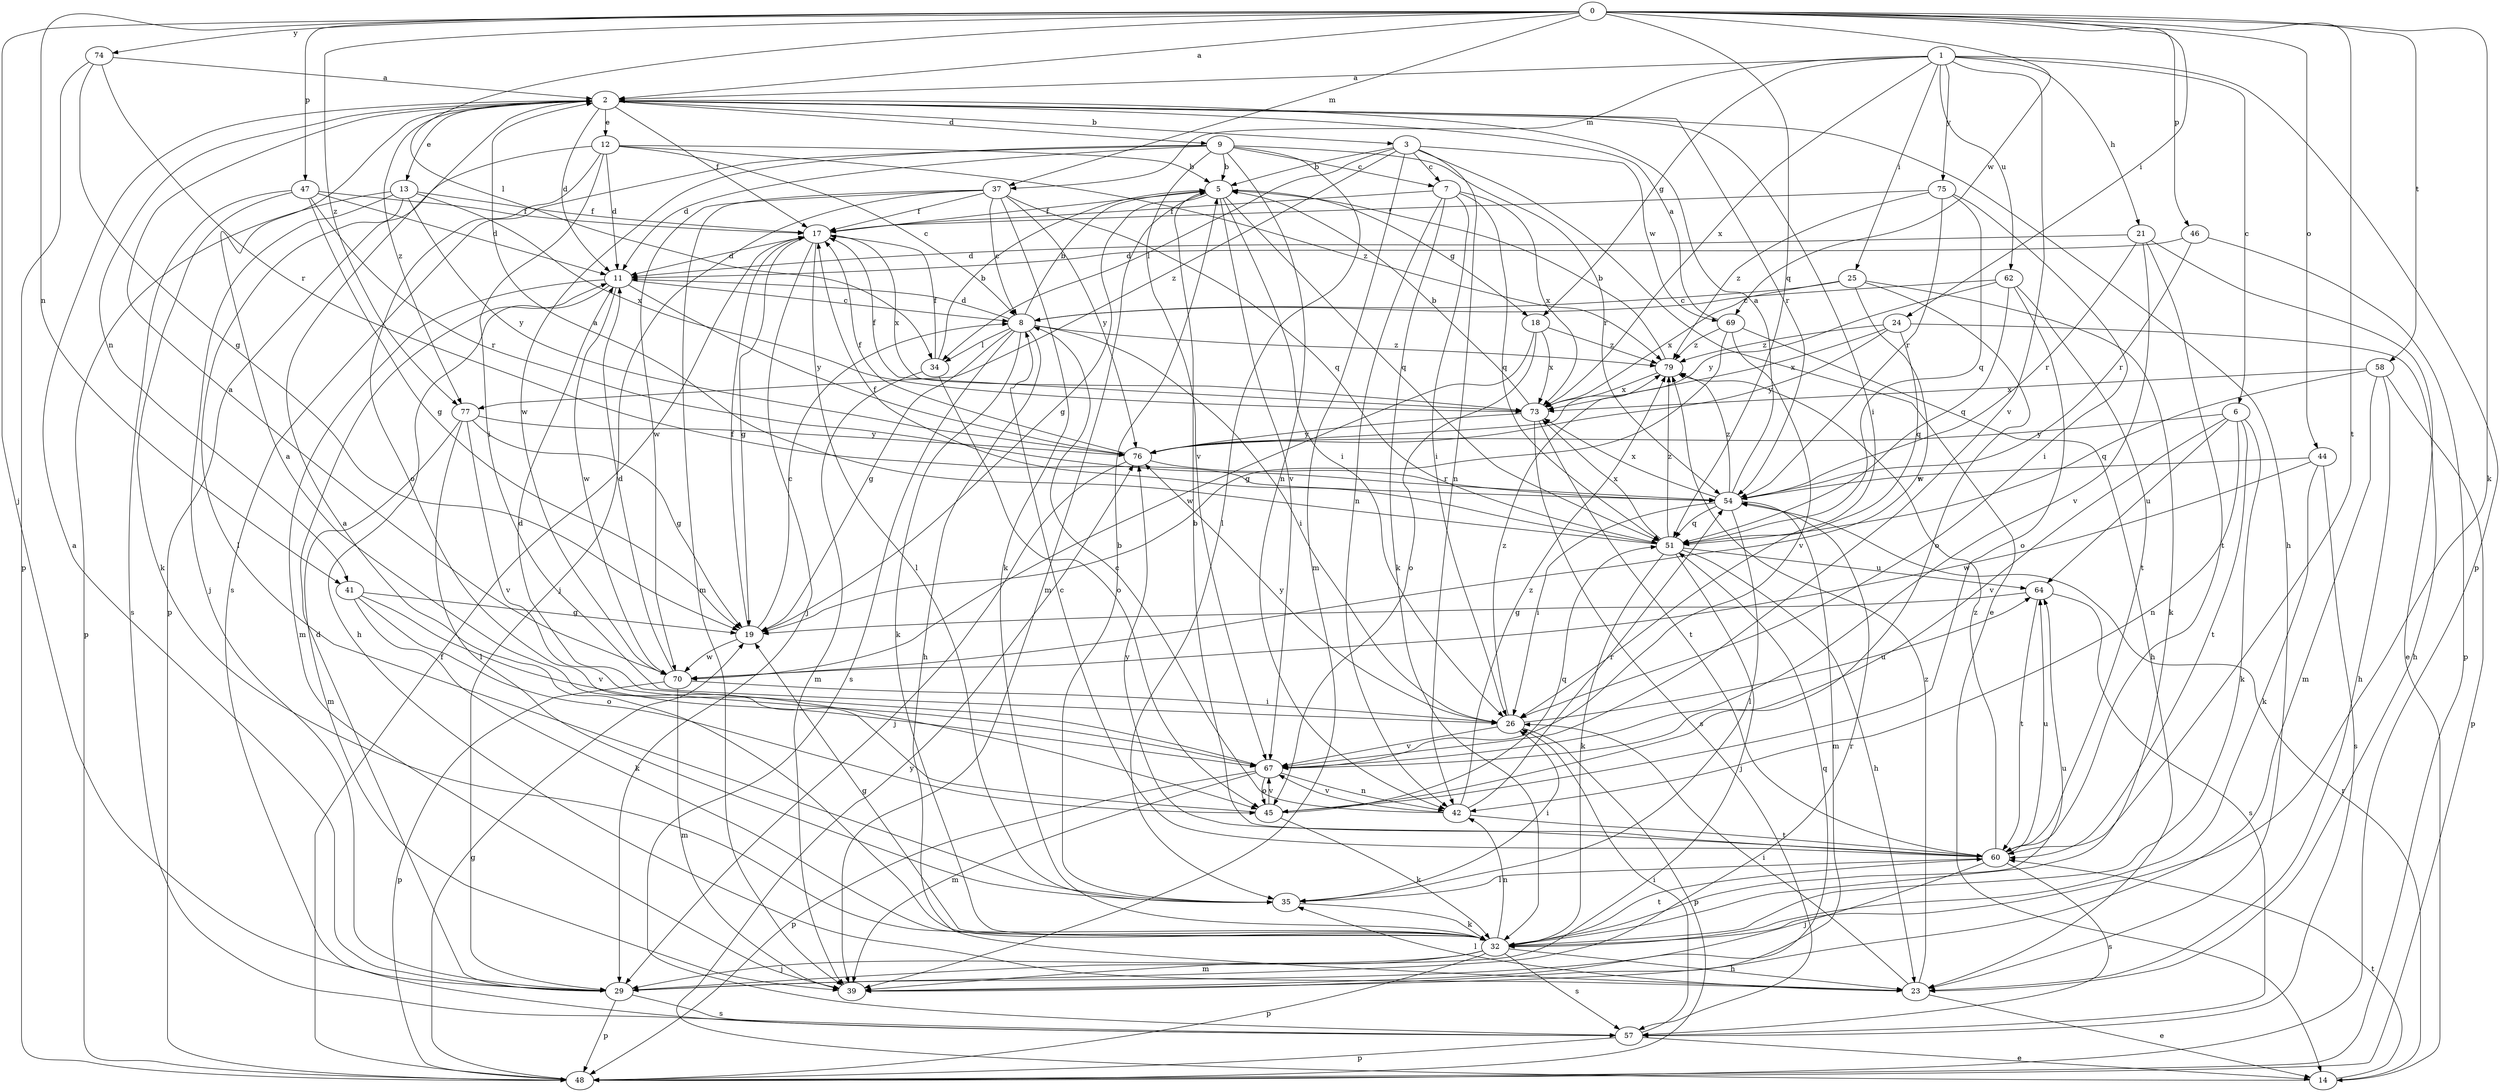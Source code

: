 strict digraph  {
0;
1;
2;
3;
5;
6;
7;
8;
9;
11;
12;
13;
14;
17;
18;
19;
21;
23;
24;
25;
26;
29;
32;
34;
35;
37;
39;
41;
42;
44;
45;
46;
47;
48;
51;
54;
57;
58;
60;
62;
64;
67;
69;
70;
73;
74;
75;
76;
77;
79;
0 -> 2  [label=a];
0 -> 24  [label=i];
0 -> 29  [label=j];
0 -> 32  [label=k];
0 -> 34  [label=l];
0 -> 37  [label=m];
0 -> 41  [label=n];
0 -> 44  [label=o];
0 -> 46  [label=p];
0 -> 47  [label=p];
0 -> 51  [label=q];
0 -> 58  [label=t];
0 -> 60  [label=t];
0 -> 69  [label=w];
0 -> 74  [label=y];
0 -> 77  [label=z];
1 -> 2  [label=a];
1 -> 6  [label=c];
1 -> 18  [label=g];
1 -> 21  [label=h];
1 -> 25  [label=i];
1 -> 37  [label=m];
1 -> 48  [label=p];
1 -> 62  [label=u];
1 -> 67  [label=v];
1 -> 73  [label=x];
1 -> 75  [label=y];
2 -> 3  [label=b];
2 -> 9  [label=d];
2 -> 11  [label=d];
2 -> 12  [label=e];
2 -> 13  [label=e];
2 -> 17  [label=f];
2 -> 23  [label=h];
2 -> 26  [label=i];
2 -> 41  [label=n];
2 -> 54  [label=r];
2 -> 77  [label=z];
3 -> 5  [label=b];
3 -> 7  [label=c];
3 -> 14  [label=e];
3 -> 34  [label=l];
3 -> 39  [label=m];
3 -> 42  [label=n];
3 -> 69  [label=w];
3 -> 77  [label=z];
5 -> 17  [label=f];
5 -> 18  [label=g];
5 -> 19  [label=g];
5 -> 26  [label=i];
5 -> 39  [label=m];
5 -> 51  [label=q];
5 -> 67  [label=v];
6 -> 32  [label=k];
6 -> 42  [label=n];
6 -> 60  [label=t];
6 -> 64  [label=u];
6 -> 67  [label=v];
6 -> 76  [label=y];
7 -> 17  [label=f];
7 -> 26  [label=i];
7 -> 32  [label=k];
7 -> 42  [label=n];
7 -> 51  [label=q];
7 -> 73  [label=x];
8 -> 5  [label=b];
8 -> 11  [label=d];
8 -> 19  [label=g];
8 -> 23  [label=h];
8 -> 26  [label=i];
8 -> 32  [label=k];
8 -> 34  [label=l];
8 -> 57  [label=s];
8 -> 79  [label=z];
9 -> 5  [label=b];
9 -> 7  [label=c];
9 -> 11  [label=d];
9 -> 35  [label=l];
9 -> 42  [label=n];
9 -> 54  [label=r];
9 -> 57  [label=s];
9 -> 67  [label=v];
9 -> 70  [label=w];
11 -> 8  [label=c];
11 -> 23  [label=h];
11 -> 39  [label=m];
11 -> 70  [label=w];
11 -> 76  [label=y];
12 -> 5  [label=b];
12 -> 8  [label=c];
12 -> 11  [label=d];
12 -> 26  [label=i];
12 -> 45  [label=o];
12 -> 48  [label=p];
12 -> 79  [label=z];
13 -> 17  [label=f];
13 -> 29  [label=j];
13 -> 35  [label=l];
13 -> 48  [label=p];
13 -> 73  [label=x];
13 -> 76  [label=y];
14 -> 54  [label=r];
14 -> 60  [label=t];
14 -> 76  [label=y];
17 -> 11  [label=d];
17 -> 19  [label=g];
17 -> 29  [label=j];
17 -> 35  [label=l];
17 -> 73  [label=x];
18 -> 45  [label=o];
18 -> 70  [label=w];
18 -> 73  [label=x];
18 -> 79  [label=z];
19 -> 8  [label=c];
19 -> 17  [label=f];
19 -> 70  [label=w];
21 -> 11  [label=d];
21 -> 14  [label=e];
21 -> 54  [label=r];
21 -> 60  [label=t];
21 -> 67  [label=v];
23 -> 14  [label=e];
23 -> 26  [label=i];
23 -> 35  [label=l];
23 -> 79  [label=z];
24 -> 23  [label=h];
24 -> 51  [label=q];
24 -> 73  [label=x];
24 -> 76  [label=y];
24 -> 79  [label=z];
25 -> 8  [label=c];
25 -> 32  [label=k];
25 -> 45  [label=o];
25 -> 70  [label=w];
25 -> 73  [label=x];
26 -> 48  [label=p];
26 -> 64  [label=u];
26 -> 67  [label=v];
26 -> 76  [label=y];
26 -> 79  [label=z];
29 -> 2  [label=a];
29 -> 11  [label=d];
29 -> 48  [label=p];
29 -> 54  [label=r];
29 -> 57  [label=s];
32 -> 2  [label=a];
32 -> 19  [label=g];
32 -> 23  [label=h];
32 -> 29  [label=j];
32 -> 39  [label=m];
32 -> 42  [label=n];
32 -> 48  [label=p];
32 -> 57  [label=s];
32 -> 60  [label=t];
32 -> 64  [label=u];
34 -> 5  [label=b];
34 -> 17  [label=f];
34 -> 39  [label=m];
34 -> 45  [label=o];
35 -> 5  [label=b];
35 -> 26  [label=i];
35 -> 32  [label=k];
37 -> 8  [label=c];
37 -> 17  [label=f];
37 -> 29  [label=j];
37 -> 32  [label=k];
37 -> 39  [label=m];
37 -> 51  [label=q];
37 -> 70  [label=w];
37 -> 76  [label=y];
39 -> 51  [label=q];
41 -> 19  [label=g];
41 -> 32  [label=k];
41 -> 45  [label=o];
41 -> 67  [label=v];
42 -> 8  [label=c];
42 -> 54  [label=r];
42 -> 60  [label=t];
42 -> 67  [label=v];
42 -> 79  [label=z];
44 -> 32  [label=k];
44 -> 54  [label=r];
44 -> 57  [label=s];
44 -> 70  [label=w];
45 -> 2  [label=a];
45 -> 32  [label=k];
45 -> 51  [label=q];
45 -> 67  [label=v];
46 -> 11  [label=d];
46 -> 48  [label=p];
46 -> 54  [label=r];
47 -> 11  [label=d];
47 -> 17  [label=f];
47 -> 19  [label=g];
47 -> 32  [label=k];
47 -> 54  [label=r];
47 -> 57  [label=s];
48 -> 17  [label=f];
48 -> 19  [label=g];
51 -> 2  [label=a];
51 -> 17  [label=f];
51 -> 23  [label=h];
51 -> 29  [label=j];
51 -> 32  [label=k];
51 -> 64  [label=u];
51 -> 73  [label=x];
51 -> 79  [label=z];
54 -> 2  [label=a];
54 -> 26  [label=i];
54 -> 35  [label=l];
54 -> 39  [label=m];
54 -> 51  [label=q];
54 -> 73  [label=x];
54 -> 79  [label=z];
57 -> 14  [label=e];
57 -> 26  [label=i];
57 -> 48  [label=p];
58 -> 23  [label=h];
58 -> 39  [label=m];
58 -> 48  [label=p];
58 -> 51  [label=q];
58 -> 73  [label=x];
60 -> 5  [label=b];
60 -> 8  [label=c];
60 -> 29  [label=j];
60 -> 35  [label=l];
60 -> 57  [label=s];
60 -> 64  [label=u];
60 -> 76  [label=y];
60 -> 79  [label=z];
62 -> 8  [label=c];
62 -> 45  [label=o];
62 -> 51  [label=q];
62 -> 60  [label=t];
62 -> 76  [label=y];
64 -> 19  [label=g];
64 -> 57  [label=s];
64 -> 60  [label=t];
67 -> 11  [label=d];
67 -> 39  [label=m];
67 -> 42  [label=n];
67 -> 45  [label=o];
67 -> 48  [label=p];
69 -> 2  [label=a];
69 -> 19  [label=g];
69 -> 23  [label=h];
69 -> 67  [label=v];
69 -> 79  [label=z];
70 -> 2  [label=a];
70 -> 11  [label=d];
70 -> 26  [label=i];
70 -> 39  [label=m];
70 -> 48  [label=p];
73 -> 5  [label=b];
73 -> 17  [label=f];
73 -> 57  [label=s];
73 -> 60  [label=t];
73 -> 76  [label=y];
74 -> 2  [label=a];
74 -> 19  [label=g];
74 -> 48  [label=p];
74 -> 54  [label=r];
75 -> 17  [label=f];
75 -> 26  [label=i];
75 -> 51  [label=q];
75 -> 54  [label=r];
75 -> 79  [label=z];
76 -> 17  [label=f];
76 -> 29  [label=j];
76 -> 54  [label=r];
77 -> 19  [label=g];
77 -> 35  [label=l];
77 -> 39  [label=m];
77 -> 67  [label=v];
77 -> 76  [label=y];
79 -> 5  [label=b];
79 -> 73  [label=x];
}

